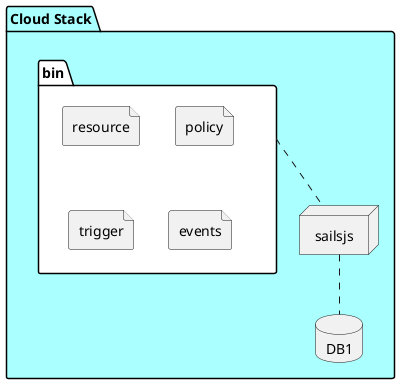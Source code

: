 @startuml

package  "Cloud Stack" #aaffff {
  folder bin #ffffff {
    file resource
    file policy
    file trigger
    file events
  }
  node sailsjs
  database DB1

  sailsjs .. DB1
  bin .. sailsjs
}

@enduml
